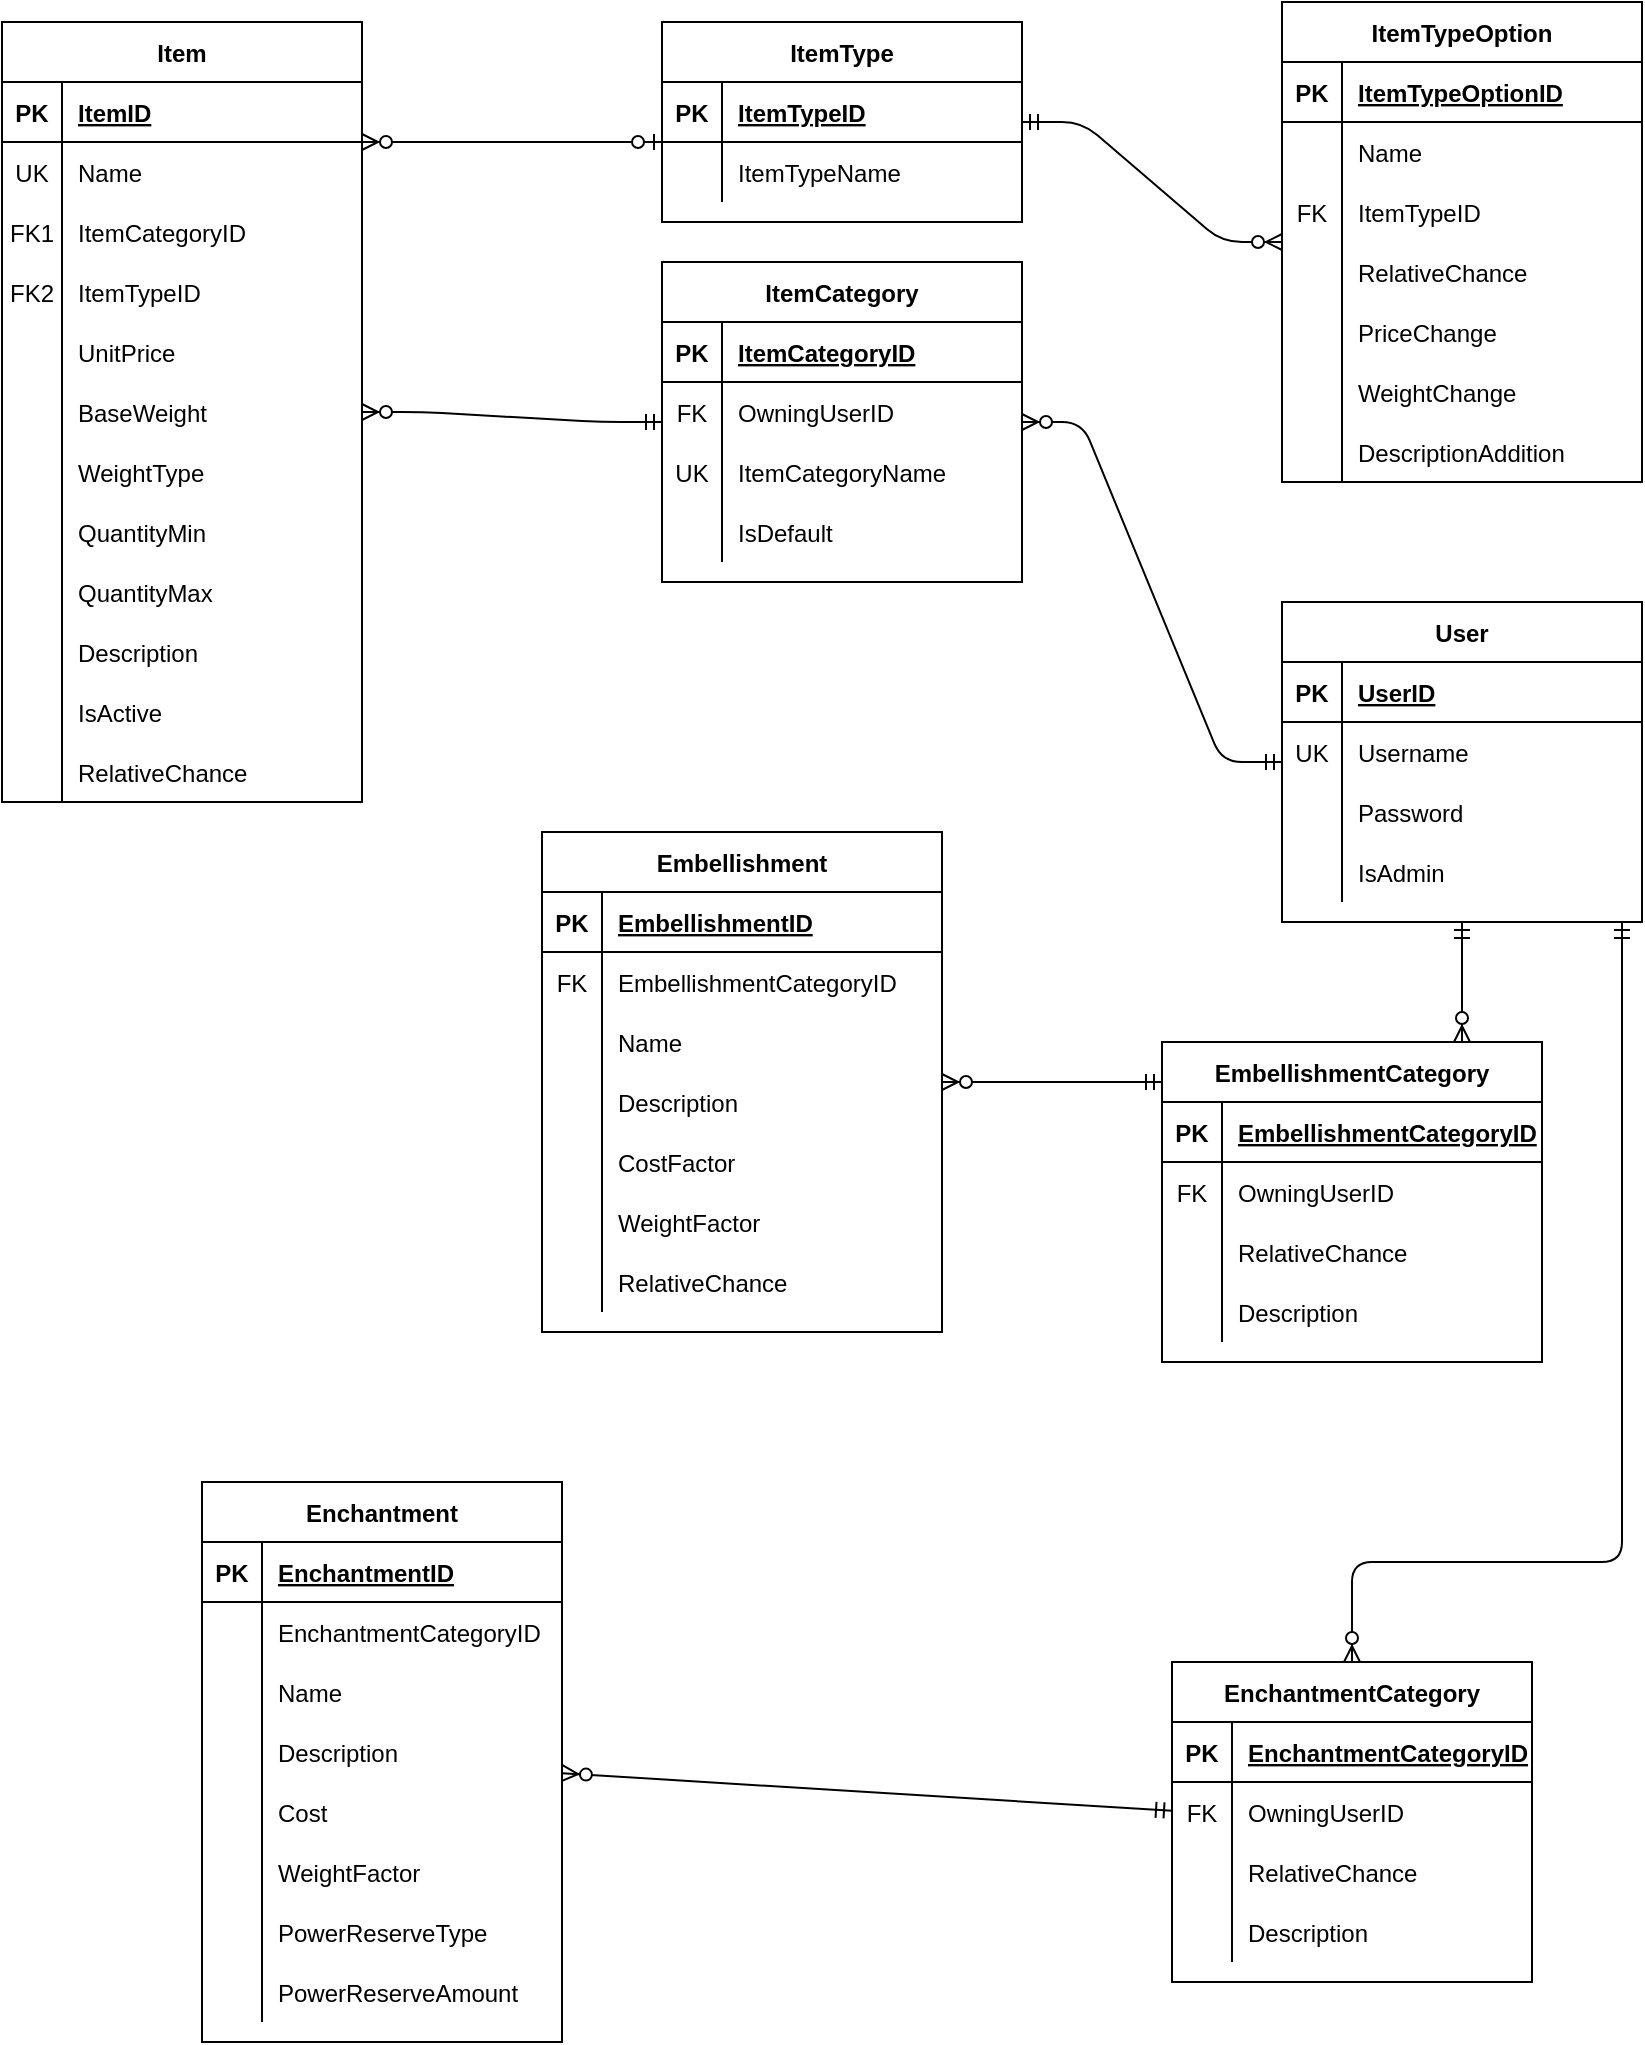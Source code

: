 <mxfile version="13.5.7" type="device"><diagram id="CEl8oS3fQZ4WOAIcvJcK" name="ProjectProposal"><mxGraphModel dx="1221" dy="714" grid="1" gridSize="10" guides="1" tooltips="1" connect="1" arrows="1" fold="1" page="1" pageScale="1" pageWidth="850" pageHeight="1100" math="0" shadow="0"><root><mxCell id="0"/><mxCell id="1" parent="0"/><mxCell id="WxNdisU18X8HoPhfjb7b-57" value="" style="edgeStyle=entityRelationEdgeStyle;fontSize=12;html=1;endArrow=ERzeroToMany;startArrow=ERmandOne;" parent="1" source="WxNdisU18X8HoPhfjb7b-37" target="WxNdisU18X8HoPhfjb7b-2" edge="1"><mxGeometry width="100" height="100" relative="1" as="geometry"><mxPoint x="280" y="540" as="sourcePoint"/><mxPoint x="380" y="440" as="targetPoint"/></mxGeometry></mxCell><mxCell id="WxNdisU18X8HoPhfjb7b-74" value="" style="edgeStyle=entityRelationEdgeStyle;fontSize=12;html=1;endArrow=ERzeroToMany;startArrow=ERmandOne;" parent="1" source="WxNdisU18X8HoPhfjb7b-61" target="WxNdisU18X8HoPhfjb7b-37" edge="1"><mxGeometry width="100" height="100" relative="1" as="geometry"><mxPoint x="510" y="560" as="sourcePoint"/><mxPoint x="610" y="460" as="targetPoint"/></mxGeometry></mxCell><mxCell id="WxNdisU18X8HoPhfjb7b-94" value="" style="fontSize=12;html=1;endArrow=ERzeroToMany;startArrow=ERzeroToOne;edgeStyle=orthogonalEdgeStyle;" parent="1" source="WxNdisU18X8HoPhfjb7b-81" target="WxNdisU18X8HoPhfjb7b-2" edge="1"><mxGeometry width="100" height="100" relative="1" as="geometry"><mxPoint x="80" y="640" as="sourcePoint"/><mxPoint x="180" y="540" as="targetPoint"/><Array as="points"><mxPoint x="270" y="80"/><mxPoint x="270" y="80"/></Array></mxGeometry></mxCell><mxCell id="WxNdisU18X8HoPhfjb7b-114" value="" style="edgeStyle=entityRelationEdgeStyle;fontSize=12;html=1;endArrow=ERzeroToMany;startArrow=ERmandOne;" parent="1" source="WxNdisU18X8HoPhfjb7b-81" target="WxNdisU18X8HoPhfjb7b-95" edge="1"><mxGeometry width="100" height="100" relative="1" as="geometry"><mxPoint x="290" y="900" as="sourcePoint"/><mxPoint x="390" y="800" as="targetPoint"/></mxGeometry></mxCell><mxCell id="WxNdisU18X8HoPhfjb7b-2" value="Item" style="shape=table;startSize=30;container=1;collapsible=1;childLayout=tableLayout;fixedRows=1;rowLines=0;fontStyle=1;align=center;resizeLast=1;" parent="1" vertex="1"><mxGeometry x="20" y="20" width="180" height="390" as="geometry"/></mxCell><mxCell id="WxNdisU18X8HoPhfjb7b-3" value="" style="shape=partialRectangle;collapsible=0;dropTarget=0;pointerEvents=0;fillColor=none;top=0;left=0;bottom=1;right=0;points=[[0,0.5],[1,0.5]];portConstraint=eastwest;" parent="WxNdisU18X8HoPhfjb7b-2" vertex="1"><mxGeometry y="30" width="180" height="30" as="geometry"/></mxCell><mxCell id="WxNdisU18X8HoPhfjb7b-4" value="PK" style="shape=partialRectangle;connectable=0;fillColor=none;top=0;left=0;bottom=0;right=0;fontStyle=1;overflow=hidden;" parent="WxNdisU18X8HoPhfjb7b-3" vertex="1"><mxGeometry width="30" height="30" as="geometry"/></mxCell><mxCell id="WxNdisU18X8HoPhfjb7b-5" value="ItemID" style="shape=partialRectangle;connectable=0;fillColor=none;top=0;left=0;bottom=0;right=0;align=left;spacingLeft=6;fontStyle=5;overflow=hidden;" parent="WxNdisU18X8HoPhfjb7b-3" vertex="1"><mxGeometry x="30" width="150" height="30" as="geometry"/></mxCell><mxCell id="WxNdisU18X8HoPhfjb7b-6" value="" style="shape=partialRectangle;collapsible=0;dropTarget=0;pointerEvents=0;fillColor=none;top=0;left=0;bottom=0;right=0;points=[[0,0.5],[1,0.5]];portConstraint=eastwest;" parent="WxNdisU18X8HoPhfjb7b-2" vertex="1"><mxGeometry y="60" width="180" height="30" as="geometry"/></mxCell><mxCell id="WxNdisU18X8HoPhfjb7b-7" value="UK" style="shape=partialRectangle;connectable=0;fillColor=none;top=0;left=0;bottom=0;right=0;editable=1;overflow=hidden;" parent="WxNdisU18X8HoPhfjb7b-6" vertex="1"><mxGeometry width="30" height="30" as="geometry"/></mxCell><mxCell id="WxNdisU18X8HoPhfjb7b-8" value="Name" style="shape=partialRectangle;connectable=0;fillColor=none;top=0;left=0;bottom=0;right=0;align=left;spacingLeft=6;overflow=hidden;" parent="WxNdisU18X8HoPhfjb7b-6" vertex="1"><mxGeometry x="30" width="150" height="30" as="geometry"/></mxCell><mxCell id="WxNdisU18X8HoPhfjb7b-54" value="" style="shape=partialRectangle;collapsible=0;dropTarget=0;pointerEvents=0;fillColor=none;top=0;left=0;bottom=0;right=0;points=[[0,0.5],[1,0.5]];portConstraint=eastwest;" parent="WxNdisU18X8HoPhfjb7b-2" vertex="1"><mxGeometry y="90" width="180" height="30" as="geometry"/></mxCell><mxCell id="WxNdisU18X8HoPhfjb7b-55" value="FK1" style="shape=partialRectangle;connectable=0;fillColor=none;top=0;left=0;bottom=0;right=0;fontStyle=0;overflow=hidden;" parent="WxNdisU18X8HoPhfjb7b-54" vertex="1"><mxGeometry width="30" height="30" as="geometry"/></mxCell><mxCell id="WxNdisU18X8HoPhfjb7b-56" value="ItemCategoryID" style="shape=partialRectangle;connectable=0;fillColor=none;top=0;left=0;bottom=0;right=0;align=left;spacingLeft=6;fontStyle=0;overflow=hidden;" parent="WxNdisU18X8HoPhfjb7b-54" vertex="1"><mxGeometry x="30" width="150" height="30" as="geometry"/></mxCell><mxCell id="WxNdisU18X8HoPhfjb7b-78" value="" style="shape=partialRectangle;collapsible=0;dropTarget=0;pointerEvents=0;fillColor=none;top=0;left=0;bottom=0;right=0;points=[[0,0.5],[1,0.5]];portConstraint=eastwest;" parent="WxNdisU18X8HoPhfjb7b-2" vertex="1"><mxGeometry y="120" width="180" height="30" as="geometry"/></mxCell><mxCell id="WxNdisU18X8HoPhfjb7b-79" value="FK2" style="shape=partialRectangle;connectable=0;fillColor=none;top=0;left=0;bottom=0;right=0;editable=1;overflow=hidden;" parent="WxNdisU18X8HoPhfjb7b-78" vertex="1"><mxGeometry width="30" height="30" as="geometry"/></mxCell><mxCell id="WxNdisU18X8HoPhfjb7b-80" value="ItemTypeID" style="shape=partialRectangle;connectable=0;fillColor=none;top=0;left=0;bottom=0;right=0;align=left;spacingLeft=6;overflow=hidden;" parent="WxNdisU18X8HoPhfjb7b-78" vertex="1"><mxGeometry x="30" width="150" height="30" as="geometry"/></mxCell><mxCell id="WxNdisU18X8HoPhfjb7b-9" value="" style="shape=partialRectangle;collapsible=0;dropTarget=0;pointerEvents=0;fillColor=none;top=0;left=0;bottom=0;right=0;points=[[0,0.5],[1,0.5]];portConstraint=eastwest;" parent="WxNdisU18X8HoPhfjb7b-2" vertex="1"><mxGeometry y="150" width="180" height="30" as="geometry"/></mxCell><mxCell id="WxNdisU18X8HoPhfjb7b-10" value="" style="shape=partialRectangle;connectable=0;fillColor=none;top=0;left=0;bottom=0;right=0;editable=1;overflow=hidden;" parent="WxNdisU18X8HoPhfjb7b-9" vertex="1"><mxGeometry width="30" height="30" as="geometry"/></mxCell><mxCell id="WxNdisU18X8HoPhfjb7b-11" value="UnitPrice" style="shape=partialRectangle;connectable=0;fillColor=none;top=0;left=0;bottom=0;right=0;align=left;spacingLeft=6;overflow=hidden;" parent="WxNdisU18X8HoPhfjb7b-9" vertex="1"><mxGeometry x="30" width="150" height="30" as="geometry"/></mxCell><mxCell id="WxNdisU18X8HoPhfjb7b-12" value="" style="shape=partialRectangle;collapsible=0;dropTarget=0;pointerEvents=0;fillColor=none;top=0;left=0;bottom=0;right=0;points=[[0,0.5],[1,0.5]];portConstraint=eastwest;" parent="WxNdisU18X8HoPhfjb7b-2" vertex="1"><mxGeometry y="180" width="180" height="30" as="geometry"/></mxCell><mxCell id="WxNdisU18X8HoPhfjb7b-13" value="" style="shape=partialRectangle;connectable=0;fillColor=none;top=0;left=0;bottom=0;right=0;editable=1;overflow=hidden;" parent="WxNdisU18X8HoPhfjb7b-12" vertex="1"><mxGeometry width="30" height="30" as="geometry"/></mxCell><mxCell id="WxNdisU18X8HoPhfjb7b-14" value="BaseWeight" style="shape=partialRectangle;connectable=0;fillColor=none;top=0;left=0;bottom=0;right=0;align=left;spacingLeft=6;overflow=hidden;" parent="WxNdisU18X8HoPhfjb7b-12" vertex="1"><mxGeometry x="30" width="150" height="30" as="geometry"/></mxCell><mxCell id="WxNdisU18X8HoPhfjb7b-75" value="" style="shape=partialRectangle;collapsible=0;dropTarget=0;pointerEvents=0;fillColor=none;top=0;left=0;bottom=0;right=0;points=[[0,0.5],[1,0.5]];portConstraint=eastwest;" parent="WxNdisU18X8HoPhfjb7b-2" vertex="1"><mxGeometry y="210" width="180" height="30" as="geometry"/></mxCell><mxCell id="WxNdisU18X8HoPhfjb7b-76" value="" style="shape=partialRectangle;connectable=0;fillColor=none;top=0;left=0;bottom=0;right=0;editable=1;overflow=hidden;" parent="WxNdisU18X8HoPhfjb7b-75" vertex="1"><mxGeometry width="30" height="30" as="geometry"/></mxCell><mxCell id="WxNdisU18X8HoPhfjb7b-77" value="WeightType" style="shape=partialRectangle;connectable=0;fillColor=none;top=0;left=0;bottom=0;right=0;align=left;spacingLeft=6;overflow=hidden;" parent="WxNdisU18X8HoPhfjb7b-75" vertex="1"><mxGeometry x="30" width="150" height="30" as="geometry"/></mxCell><mxCell id="WxNdisU18X8HoPhfjb7b-28" value="" style="shape=partialRectangle;collapsible=0;dropTarget=0;pointerEvents=0;fillColor=none;top=0;left=0;bottom=0;right=0;points=[[0,0.5],[1,0.5]];portConstraint=eastwest;" parent="WxNdisU18X8HoPhfjb7b-2" vertex="1"><mxGeometry y="240" width="180" height="30" as="geometry"/></mxCell><mxCell id="WxNdisU18X8HoPhfjb7b-29" value="" style="shape=partialRectangle;connectable=0;fillColor=none;top=0;left=0;bottom=0;right=0;editable=1;overflow=hidden;" parent="WxNdisU18X8HoPhfjb7b-28" vertex="1"><mxGeometry width="30" height="30" as="geometry"/></mxCell><mxCell id="WxNdisU18X8HoPhfjb7b-30" value="QuantityMin" style="shape=partialRectangle;connectable=0;fillColor=none;top=0;left=0;bottom=0;right=0;align=left;spacingLeft=6;overflow=hidden;" parent="WxNdisU18X8HoPhfjb7b-28" vertex="1"><mxGeometry x="30" width="150" height="30" as="geometry"/></mxCell><mxCell id="WxNdisU18X8HoPhfjb7b-34" value="" style="shape=partialRectangle;collapsible=0;dropTarget=0;pointerEvents=0;fillColor=none;top=0;left=0;bottom=0;right=0;points=[[0,0.5],[1,0.5]];portConstraint=eastwest;" parent="WxNdisU18X8HoPhfjb7b-2" vertex="1"><mxGeometry y="270" width="180" height="30" as="geometry"/></mxCell><mxCell id="WxNdisU18X8HoPhfjb7b-35" value="" style="shape=partialRectangle;connectable=0;fillColor=none;top=0;left=0;bottom=0;right=0;editable=1;overflow=hidden;" parent="WxNdisU18X8HoPhfjb7b-34" vertex="1"><mxGeometry width="30" height="30" as="geometry"/></mxCell><mxCell id="WxNdisU18X8HoPhfjb7b-36" value="QuantityMax" style="shape=partialRectangle;connectable=0;fillColor=none;top=0;left=0;bottom=0;right=0;align=left;spacingLeft=6;overflow=hidden;" parent="WxNdisU18X8HoPhfjb7b-34" vertex="1"><mxGeometry x="30" width="150" height="30" as="geometry"/></mxCell><mxCell id="WxNdisU18X8HoPhfjb7b-31" value="" style="shape=partialRectangle;collapsible=0;dropTarget=0;pointerEvents=0;fillColor=none;top=0;left=0;bottom=0;right=0;points=[[0,0.5],[1,0.5]];portConstraint=eastwest;" parent="WxNdisU18X8HoPhfjb7b-2" vertex="1"><mxGeometry y="300" width="180" height="30" as="geometry"/></mxCell><mxCell id="WxNdisU18X8HoPhfjb7b-32" value="" style="shape=partialRectangle;connectable=0;fillColor=none;top=0;left=0;bottom=0;right=0;editable=1;overflow=hidden;" parent="WxNdisU18X8HoPhfjb7b-31" vertex="1"><mxGeometry width="30" height="30" as="geometry"/></mxCell><mxCell id="WxNdisU18X8HoPhfjb7b-33" value="Description" style="shape=partialRectangle;connectable=0;fillColor=none;top=0;left=0;bottom=0;right=0;align=left;spacingLeft=6;overflow=hidden;" parent="WxNdisU18X8HoPhfjb7b-31" vertex="1"><mxGeometry x="30" width="150" height="30" as="geometry"/></mxCell><mxCell id="WxNdisU18X8HoPhfjb7b-58" value="" style="shape=partialRectangle;collapsible=0;dropTarget=0;pointerEvents=0;fillColor=none;top=0;left=0;bottom=0;right=0;points=[[0,0.5],[1,0.5]];portConstraint=eastwest;" parent="WxNdisU18X8HoPhfjb7b-2" vertex="1"><mxGeometry y="330" width="180" height="30" as="geometry"/></mxCell><mxCell id="WxNdisU18X8HoPhfjb7b-59" value="" style="shape=partialRectangle;connectable=0;fillColor=none;top=0;left=0;bottom=0;right=0;editable=1;overflow=hidden;" parent="WxNdisU18X8HoPhfjb7b-58" vertex="1"><mxGeometry width="30" height="30" as="geometry"/></mxCell><mxCell id="WxNdisU18X8HoPhfjb7b-60" value="IsActive" style="shape=partialRectangle;connectable=0;fillColor=none;top=0;left=0;bottom=0;right=0;align=left;spacingLeft=6;overflow=hidden;" parent="WxNdisU18X8HoPhfjb7b-58" vertex="1"><mxGeometry x="30" width="150" height="30" as="geometry"/></mxCell><mxCell id="xq82cnmwYWXFMimQeE7J-266" value="" style="shape=partialRectangle;collapsible=0;dropTarget=0;pointerEvents=0;fillColor=none;top=0;left=0;bottom=0;right=0;points=[[0,0.5],[1,0.5]];portConstraint=eastwest;" vertex="1" parent="WxNdisU18X8HoPhfjb7b-2"><mxGeometry y="360" width="180" height="30" as="geometry"/></mxCell><mxCell id="xq82cnmwYWXFMimQeE7J-267" value="" style="shape=partialRectangle;connectable=0;fillColor=none;top=0;left=0;bottom=0;right=0;editable=1;overflow=hidden;" vertex="1" parent="xq82cnmwYWXFMimQeE7J-266"><mxGeometry width="30" height="30" as="geometry"/></mxCell><mxCell id="xq82cnmwYWXFMimQeE7J-268" value="RelativeChance" style="shape=partialRectangle;connectable=0;fillColor=none;top=0;left=0;bottom=0;right=0;align=left;spacingLeft=6;overflow=hidden;" vertex="1" parent="xq82cnmwYWXFMimQeE7J-266"><mxGeometry x="30" width="150" height="30" as="geometry"/></mxCell><mxCell id="WxNdisU18X8HoPhfjb7b-81" value="ItemType" style="shape=table;startSize=30;container=1;collapsible=1;childLayout=tableLayout;fixedRows=1;rowLines=0;fontStyle=1;align=center;resizeLast=1;" parent="1" vertex="1"><mxGeometry x="350" y="20" width="180" height="100" as="geometry"/></mxCell><mxCell id="WxNdisU18X8HoPhfjb7b-82" value="" style="shape=partialRectangle;collapsible=0;dropTarget=0;pointerEvents=0;fillColor=none;top=0;left=0;bottom=1;right=0;points=[[0,0.5],[1,0.5]];portConstraint=eastwest;" parent="WxNdisU18X8HoPhfjb7b-81" vertex="1"><mxGeometry y="30" width="180" height="30" as="geometry"/></mxCell><mxCell id="WxNdisU18X8HoPhfjb7b-83" value="PK" style="shape=partialRectangle;connectable=0;fillColor=none;top=0;left=0;bottom=0;right=0;fontStyle=1;overflow=hidden;" parent="WxNdisU18X8HoPhfjb7b-82" vertex="1"><mxGeometry width="30" height="30" as="geometry"/></mxCell><mxCell id="WxNdisU18X8HoPhfjb7b-84" value="ItemTypeID" style="shape=partialRectangle;connectable=0;fillColor=none;top=0;left=0;bottom=0;right=0;align=left;spacingLeft=6;fontStyle=5;overflow=hidden;" parent="WxNdisU18X8HoPhfjb7b-82" vertex="1"><mxGeometry x="30" width="150" height="30" as="geometry"/></mxCell><mxCell id="WxNdisU18X8HoPhfjb7b-85" value="" style="shape=partialRectangle;collapsible=0;dropTarget=0;pointerEvents=0;fillColor=none;top=0;left=0;bottom=0;right=0;points=[[0,0.5],[1,0.5]];portConstraint=eastwest;" parent="WxNdisU18X8HoPhfjb7b-81" vertex="1"><mxGeometry y="60" width="180" height="30" as="geometry"/></mxCell><mxCell id="WxNdisU18X8HoPhfjb7b-86" value="" style="shape=partialRectangle;connectable=0;fillColor=none;top=0;left=0;bottom=0;right=0;editable=1;overflow=hidden;" parent="WxNdisU18X8HoPhfjb7b-85" vertex="1"><mxGeometry width="30" height="30" as="geometry"/></mxCell><mxCell id="WxNdisU18X8HoPhfjb7b-87" value="ItemTypeName" style="shape=partialRectangle;connectable=0;fillColor=none;top=0;left=0;bottom=0;right=0;align=left;spacingLeft=6;overflow=hidden;" parent="WxNdisU18X8HoPhfjb7b-85" vertex="1"><mxGeometry x="30" width="150" height="30" as="geometry"/></mxCell><mxCell id="WxNdisU18X8HoPhfjb7b-95" value="ItemTypeOption" style="shape=table;startSize=30;container=1;collapsible=1;childLayout=tableLayout;fixedRows=1;rowLines=0;fontStyle=1;align=center;resizeLast=1;" parent="1" vertex="1"><mxGeometry x="660" y="10" width="180" height="240" as="geometry"/></mxCell><mxCell id="WxNdisU18X8HoPhfjb7b-96" value="" style="shape=partialRectangle;collapsible=0;dropTarget=0;pointerEvents=0;fillColor=none;top=0;left=0;bottom=1;right=0;points=[[0,0.5],[1,0.5]];portConstraint=eastwest;" parent="WxNdisU18X8HoPhfjb7b-95" vertex="1"><mxGeometry y="30" width="180" height="30" as="geometry"/></mxCell><mxCell id="WxNdisU18X8HoPhfjb7b-97" value="PK" style="shape=partialRectangle;connectable=0;fillColor=none;top=0;left=0;bottom=0;right=0;fontStyle=1;overflow=hidden;" parent="WxNdisU18X8HoPhfjb7b-96" vertex="1"><mxGeometry width="30" height="30" as="geometry"/></mxCell><mxCell id="WxNdisU18X8HoPhfjb7b-98" value="ItemTypeOptionID" style="shape=partialRectangle;connectable=0;fillColor=none;top=0;left=0;bottom=0;right=0;align=left;spacingLeft=6;fontStyle=5;overflow=hidden;" parent="WxNdisU18X8HoPhfjb7b-96" vertex="1"><mxGeometry x="30" width="150" height="30" as="geometry"/></mxCell><mxCell id="WxNdisU18X8HoPhfjb7b-99" value="" style="shape=partialRectangle;collapsible=0;dropTarget=0;pointerEvents=0;fillColor=none;top=0;left=0;bottom=0;right=0;points=[[0,0.5],[1,0.5]];portConstraint=eastwest;" parent="WxNdisU18X8HoPhfjb7b-95" vertex="1"><mxGeometry y="60" width="180" height="30" as="geometry"/></mxCell><mxCell id="WxNdisU18X8HoPhfjb7b-100" value="" style="shape=partialRectangle;connectable=0;fillColor=none;top=0;left=0;bottom=0;right=0;editable=1;overflow=hidden;" parent="WxNdisU18X8HoPhfjb7b-99" vertex="1"><mxGeometry width="30" height="30" as="geometry"/></mxCell><mxCell id="WxNdisU18X8HoPhfjb7b-101" value="Name" style="shape=partialRectangle;connectable=0;fillColor=none;top=0;left=0;bottom=0;right=0;align=left;spacingLeft=6;overflow=hidden;" parent="WxNdisU18X8HoPhfjb7b-99" vertex="1"><mxGeometry x="30" width="150" height="30" as="geometry"/></mxCell><mxCell id="WxNdisU18X8HoPhfjb7b-111" value="" style="shape=partialRectangle;collapsible=0;dropTarget=0;pointerEvents=0;fillColor=none;top=0;left=0;bottom=0;right=0;points=[[0,0.5],[1,0.5]];portConstraint=eastwest;" parent="WxNdisU18X8HoPhfjb7b-95" vertex="1"><mxGeometry y="90" width="180" height="30" as="geometry"/></mxCell><mxCell id="WxNdisU18X8HoPhfjb7b-112" value="FK" style="shape=partialRectangle;connectable=0;fillColor=none;top=0;left=0;bottom=0;right=0;fontStyle=0;overflow=hidden;" parent="WxNdisU18X8HoPhfjb7b-111" vertex="1"><mxGeometry width="30" height="30" as="geometry"/></mxCell><mxCell id="WxNdisU18X8HoPhfjb7b-113" value="ItemTypeID" style="shape=partialRectangle;connectable=0;fillColor=none;top=0;left=0;bottom=0;right=0;align=left;spacingLeft=6;fontStyle=0;overflow=hidden;" parent="WxNdisU18X8HoPhfjb7b-111" vertex="1"><mxGeometry x="30" width="150" height="30" as="geometry"/></mxCell><mxCell id="WxNdisU18X8HoPhfjb7b-102" value="" style="shape=partialRectangle;collapsible=0;dropTarget=0;pointerEvents=0;fillColor=none;top=0;left=0;bottom=0;right=0;points=[[0,0.5],[1,0.5]];portConstraint=eastwest;" parent="WxNdisU18X8HoPhfjb7b-95" vertex="1"><mxGeometry y="120" width="180" height="30" as="geometry"/></mxCell><mxCell id="WxNdisU18X8HoPhfjb7b-103" value="" style="shape=partialRectangle;connectable=0;fillColor=none;top=0;left=0;bottom=0;right=0;editable=1;overflow=hidden;" parent="WxNdisU18X8HoPhfjb7b-102" vertex="1"><mxGeometry width="30" height="30" as="geometry"/></mxCell><mxCell id="WxNdisU18X8HoPhfjb7b-104" value="RelativeChance" style="shape=partialRectangle;connectable=0;fillColor=none;top=0;left=0;bottom=0;right=0;align=left;spacingLeft=6;overflow=hidden;" parent="WxNdisU18X8HoPhfjb7b-102" vertex="1"><mxGeometry x="30" width="150" height="30" as="geometry"/></mxCell><mxCell id="WxNdisU18X8HoPhfjb7b-105" value="" style="shape=partialRectangle;collapsible=0;dropTarget=0;pointerEvents=0;fillColor=none;top=0;left=0;bottom=0;right=0;points=[[0,0.5],[1,0.5]];portConstraint=eastwest;" parent="WxNdisU18X8HoPhfjb7b-95" vertex="1"><mxGeometry y="150" width="180" height="30" as="geometry"/></mxCell><mxCell id="WxNdisU18X8HoPhfjb7b-106" value="" style="shape=partialRectangle;connectable=0;fillColor=none;top=0;left=0;bottom=0;right=0;editable=1;overflow=hidden;" parent="WxNdisU18X8HoPhfjb7b-105" vertex="1"><mxGeometry width="30" height="30" as="geometry"/></mxCell><mxCell id="WxNdisU18X8HoPhfjb7b-107" value="PriceChange" style="shape=partialRectangle;connectable=0;fillColor=none;top=0;left=0;bottom=0;right=0;align=left;spacingLeft=6;overflow=hidden;" parent="WxNdisU18X8HoPhfjb7b-105" vertex="1"><mxGeometry x="30" width="150" height="30" as="geometry"/></mxCell><mxCell id="WxNdisU18X8HoPhfjb7b-108" value="" style="shape=partialRectangle;collapsible=0;dropTarget=0;pointerEvents=0;fillColor=none;top=0;left=0;bottom=0;right=0;points=[[0,0.5],[1,0.5]];portConstraint=eastwest;" parent="WxNdisU18X8HoPhfjb7b-95" vertex="1"><mxGeometry y="180" width="180" height="30" as="geometry"/></mxCell><mxCell id="WxNdisU18X8HoPhfjb7b-109" value="" style="shape=partialRectangle;connectable=0;fillColor=none;top=0;left=0;bottom=0;right=0;editable=1;overflow=hidden;" parent="WxNdisU18X8HoPhfjb7b-108" vertex="1"><mxGeometry width="30" height="30" as="geometry"/></mxCell><mxCell id="WxNdisU18X8HoPhfjb7b-110" value="WeightChange" style="shape=partialRectangle;connectable=0;fillColor=none;top=0;left=0;bottom=0;right=0;align=left;spacingLeft=6;overflow=hidden;" parent="WxNdisU18X8HoPhfjb7b-108" vertex="1"><mxGeometry x="30" width="150" height="30" as="geometry"/></mxCell><mxCell id="WxNdisU18X8HoPhfjb7b-115" value="" style="shape=partialRectangle;collapsible=0;dropTarget=0;pointerEvents=0;fillColor=none;top=0;left=0;bottom=0;right=0;points=[[0,0.5],[1,0.5]];portConstraint=eastwest;" parent="WxNdisU18X8HoPhfjb7b-95" vertex="1"><mxGeometry y="210" width="180" height="30" as="geometry"/></mxCell><mxCell id="WxNdisU18X8HoPhfjb7b-116" value="" style="shape=partialRectangle;connectable=0;fillColor=none;top=0;left=0;bottom=0;right=0;editable=1;overflow=hidden;" parent="WxNdisU18X8HoPhfjb7b-115" vertex="1"><mxGeometry width="30" height="30" as="geometry"/></mxCell><mxCell id="WxNdisU18X8HoPhfjb7b-117" value="DescriptionAddition" style="shape=partialRectangle;connectable=0;fillColor=none;top=0;left=0;bottom=0;right=0;align=left;spacingLeft=6;overflow=hidden;" parent="WxNdisU18X8HoPhfjb7b-115" vertex="1"><mxGeometry x="30" width="150" height="30" as="geometry"/></mxCell><mxCell id="WxNdisU18X8HoPhfjb7b-61" value="User" style="shape=table;startSize=30;container=1;collapsible=1;childLayout=tableLayout;fixedRows=1;rowLines=0;fontStyle=1;align=center;resizeLast=1;" parent="1" vertex="1"><mxGeometry x="660" y="310" width="180" height="160" as="geometry"/></mxCell><mxCell id="WxNdisU18X8HoPhfjb7b-62" value="" style="shape=partialRectangle;collapsible=0;dropTarget=0;pointerEvents=0;fillColor=none;top=0;left=0;bottom=1;right=0;points=[[0,0.5],[1,0.5]];portConstraint=eastwest;" parent="WxNdisU18X8HoPhfjb7b-61" vertex="1"><mxGeometry y="30" width="180" height="30" as="geometry"/></mxCell><mxCell id="WxNdisU18X8HoPhfjb7b-63" value="PK" style="shape=partialRectangle;connectable=0;fillColor=none;top=0;left=0;bottom=0;right=0;fontStyle=1;overflow=hidden;" parent="WxNdisU18X8HoPhfjb7b-62" vertex="1"><mxGeometry width="30" height="30" as="geometry"/></mxCell><mxCell id="WxNdisU18X8HoPhfjb7b-64" value="UserID" style="shape=partialRectangle;connectable=0;fillColor=none;top=0;left=0;bottom=0;right=0;align=left;spacingLeft=6;fontStyle=5;overflow=hidden;" parent="WxNdisU18X8HoPhfjb7b-62" vertex="1"><mxGeometry x="30" width="150" height="30" as="geometry"/></mxCell><mxCell id="WxNdisU18X8HoPhfjb7b-65" value="" style="shape=partialRectangle;collapsible=0;dropTarget=0;pointerEvents=0;fillColor=none;top=0;left=0;bottom=0;right=0;points=[[0,0.5],[1,0.5]];portConstraint=eastwest;" parent="WxNdisU18X8HoPhfjb7b-61" vertex="1"><mxGeometry y="60" width="180" height="30" as="geometry"/></mxCell><mxCell id="WxNdisU18X8HoPhfjb7b-66" value="UK" style="shape=partialRectangle;connectable=0;fillColor=none;top=0;left=0;bottom=0;right=0;editable=1;overflow=hidden;" parent="WxNdisU18X8HoPhfjb7b-65" vertex="1"><mxGeometry width="30" height="30" as="geometry"/></mxCell><mxCell id="WxNdisU18X8HoPhfjb7b-67" value="Username" style="shape=partialRectangle;connectable=0;fillColor=none;top=0;left=0;bottom=0;right=0;align=left;spacingLeft=6;overflow=hidden;" parent="WxNdisU18X8HoPhfjb7b-65" vertex="1"><mxGeometry x="30" width="150" height="30" as="geometry"/></mxCell><mxCell id="WxNdisU18X8HoPhfjb7b-68" value="" style="shape=partialRectangle;collapsible=0;dropTarget=0;pointerEvents=0;fillColor=none;top=0;left=0;bottom=0;right=0;points=[[0,0.5],[1,0.5]];portConstraint=eastwest;" parent="WxNdisU18X8HoPhfjb7b-61" vertex="1"><mxGeometry y="90" width="180" height="30" as="geometry"/></mxCell><mxCell id="WxNdisU18X8HoPhfjb7b-69" value="" style="shape=partialRectangle;connectable=0;fillColor=none;top=0;left=0;bottom=0;right=0;editable=1;overflow=hidden;" parent="WxNdisU18X8HoPhfjb7b-68" vertex="1"><mxGeometry width="30" height="30" as="geometry"/></mxCell><mxCell id="WxNdisU18X8HoPhfjb7b-70" value="Password" style="shape=partialRectangle;connectable=0;fillColor=none;top=0;left=0;bottom=0;right=0;align=left;spacingLeft=6;overflow=hidden;" parent="WxNdisU18X8HoPhfjb7b-68" vertex="1"><mxGeometry x="30" width="150" height="30" as="geometry"/></mxCell><mxCell id="WxNdisU18X8HoPhfjb7b-71" value="" style="shape=partialRectangle;collapsible=0;dropTarget=0;pointerEvents=0;fillColor=none;top=0;left=0;bottom=0;right=0;points=[[0,0.5],[1,0.5]];portConstraint=eastwest;" parent="WxNdisU18X8HoPhfjb7b-61" vertex="1"><mxGeometry y="120" width="180" height="30" as="geometry"/></mxCell><mxCell id="WxNdisU18X8HoPhfjb7b-72" value="" style="shape=partialRectangle;connectable=0;fillColor=none;top=0;left=0;bottom=0;right=0;editable=1;overflow=hidden;" parent="WxNdisU18X8HoPhfjb7b-71" vertex="1"><mxGeometry width="30" height="30" as="geometry"/></mxCell><mxCell id="WxNdisU18X8HoPhfjb7b-73" value="IsAdmin" style="shape=partialRectangle;connectable=0;fillColor=none;top=0;left=0;bottom=0;right=0;align=left;spacingLeft=6;overflow=hidden;" parent="WxNdisU18X8HoPhfjb7b-71" vertex="1"><mxGeometry x="30" width="150" height="30" as="geometry"/></mxCell><mxCell id="xq82cnmwYWXFMimQeE7J-68" value="" style="fontSize=12;html=1;endArrow=ERzeroToMany;startArrow=ERmandOne;" edge="1" parent="1" source="xq82cnmwYWXFMimQeE7J-27" target="xq82cnmwYWXFMimQeE7J-53"><mxGeometry width="100" height="100" relative="1" as="geometry"><mxPoint x="530" y="500" as="sourcePoint"/><mxPoint x="370" y="450" as="targetPoint"/></mxGeometry></mxCell><mxCell id="xq82cnmwYWXFMimQeE7J-69" value="" style="fontSize=12;html=1;endArrow=ERzeroToMany;startArrow=ERmandOne;edgeStyle=orthogonalEdgeStyle;" edge="1" parent="1" source="WxNdisU18X8HoPhfjb7b-61" target="xq82cnmwYWXFMimQeE7J-27"><mxGeometry width="100" height="100" relative="1" as="geometry"><mxPoint x="670" y="400" as="sourcePoint"/><mxPoint x="550" y="260" as="targetPoint"/><Array as="points"><mxPoint x="830" y="790"/><mxPoint x="695" y="790"/></Array></mxGeometry></mxCell><mxCell id="WxNdisU18X8HoPhfjb7b-37" value="ItemCategory" style="shape=table;startSize=30;container=1;collapsible=1;childLayout=tableLayout;fixedRows=1;rowLines=0;fontStyle=1;align=center;resizeLast=1;" parent="1" vertex="1"><mxGeometry x="350" y="140" width="180" height="160" as="geometry"/></mxCell><mxCell id="WxNdisU18X8HoPhfjb7b-38" value="" style="shape=partialRectangle;collapsible=0;dropTarget=0;pointerEvents=0;fillColor=none;top=0;left=0;bottom=1;right=0;points=[[0,0.5],[1,0.5]];portConstraint=eastwest;" parent="WxNdisU18X8HoPhfjb7b-37" vertex="1"><mxGeometry y="30" width="180" height="30" as="geometry"/></mxCell><mxCell id="WxNdisU18X8HoPhfjb7b-39" value="PK" style="shape=partialRectangle;connectable=0;fillColor=none;top=0;left=0;bottom=0;right=0;fontStyle=1;overflow=hidden;" parent="WxNdisU18X8HoPhfjb7b-38" vertex="1"><mxGeometry width="30" height="30" as="geometry"/></mxCell><mxCell id="WxNdisU18X8HoPhfjb7b-40" value="ItemCategoryID" style="shape=partialRectangle;connectable=0;fillColor=none;top=0;left=0;bottom=0;right=0;align=left;spacingLeft=6;fontStyle=5;overflow=hidden;" parent="WxNdisU18X8HoPhfjb7b-38" vertex="1"><mxGeometry x="30" width="150" height="30" as="geometry"/></mxCell><mxCell id="WxNdisU18X8HoPhfjb7b-47" value="" style="shape=partialRectangle;collapsible=0;dropTarget=0;pointerEvents=0;fillColor=none;top=0;left=0;bottom=0;right=0;points=[[0,0.5],[1,0.5]];portConstraint=eastwest;" parent="WxNdisU18X8HoPhfjb7b-37" vertex="1"><mxGeometry y="60" width="180" height="30" as="geometry"/></mxCell><mxCell id="WxNdisU18X8HoPhfjb7b-48" value="FK" style="shape=partialRectangle;connectable=0;fillColor=none;top=0;left=0;bottom=0;right=0;editable=1;overflow=hidden;" parent="WxNdisU18X8HoPhfjb7b-47" vertex="1"><mxGeometry width="30" height="30" as="geometry"/></mxCell><mxCell id="WxNdisU18X8HoPhfjb7b-49" value="OwningUserID" style="shape=partialRectangle;connectable=0;fillColor=none;top=0;left=0;bottom=0;right=0;align=left;spacingLeft=6;overflow=hidden;" parent="WxNdisU18X8HoPhfjb7b-47" vertex="1"><mxGeometry x="30" width="150" height="30" as="geometry"/></mxCell><mxCell id="WxNdisU18X8HoPhfjb7b-41" value="" style="shape=partialRectangle;collapsible=0;dropTarget=0;pointerEvents=0;fillColor=none;top=0;left=0;bottom=0;right=0;points=[[0,0.5],[1,0.5]];portConstraint=eastwest;" parent="WxNdisU18X8HoPhfjb7b-37" vertex="1"><mxGeometry y="90" width="180" height="30" as="geometry"/></mxCell><mxCell id="WxNdisU18X8HoPhfjb7b-42" value="UK" style="shape=partialRectangle;connectable=0;fillColor=none;top=0;left=0;bottom=0;right=0;editable=1;overflow=hidden;" parent="WxNdisU18X8HoPhfjb7b-41" vertex="1"><mxGeometry width="30" height="30" as="geometry"/></mxCell><mxCell id="WxNdisU18X8HoPhfjb7b-43" value="ItemCategoryName" style="shape=partialRectangle;connectable=0;fillColor=none;top=0;left=0;bottom=0;right=0;align=left;spacingLeft=6;overflow=hidden;" parent="WxNdisU18X8HoPhfjb7b-41" vertex="1"><mxGeometry x="30" width="150" height="30" as="geometry"/></mxCell><mxCell id="WxNdisU18X8HoPhfjb7b-44" value="" style="shape=partialRectangle;collapsible=0;dropTarget=0;pointerEvents=0;fillColor=none;top=0;left=0;bottom=0;right=0;points=[[0,0.5],[1,0.5]];portConstraint=eastwest;" parent="WxNdisU18X8HoPhfjb7b-37" vertex="1"><mxGeometry y="120" width="180" height="30" as="geometry"/></mxCell><mxCell id="WxNdisU18X8HoPhfjb7b-45" value="" style="shape=partialRectangle;connectable=0;fillColor=none;top=0;left=0;bottom=0;right=0;editable=1;overflow=hidden;" parent="WxNdisU18X8HoPhfjb7b-44" vertex="1"><mxGeometry width="30" height="30" as="geometry"/></mxCell><mxCell id="WxNdisU18X8HoPhfjb7b-46" value="IsDefault" style="shape=partialRectangle;connectable=0;fillColor=none;top=0;left=0;bottom=0;right=0;align=left;spacingLeft=6;overflow=hidden;" parent="WxNdisU18X8HoPhfjb7b-44" vertex="1"><mxGeometry x="30" width="150" height="30" as="geometry"/></mxCell><mxCell id="xq82cnmwYWXFMimQeE7J-253" value="" style="fontSize=12;html=1;endArrow=ERzeroToMany;startArrow=ERmandOne;edgeStyle=orthogonalEdgeStyle;" edge="1" parent="1" source="WxNdisU18X8HoPhfjb7b-61" target="xq82cnmwYWXFMimQeE7J-227"><mxGeometry width="100" height="100" relative="1" as="geometry"><mxPoint x="670" y="430" as="sourcePoint"/><mxPoint x="550" y="660.0" as="targetPoint"/><Array as="points"><mxPoint x="710" y="570"/><mxPoint x="710" y="570"/></Array></mxGeometry></mxCell><mxCell id="xq82cnmwYWXFMimQeE7J-255" value="" style="fontSize=12;html=1;endArrow=ERzeroToMany;startArrow=ERmandOne;edgeStyle=orthogonalEdgeStyle;" edge="1" parent="1" source="xq82cnmwYWXFMimQeE7J-227" target="xq82cnmwYWXFMimQeE7J-199"><mxGeometry width="100" height="100" relative="1" as="geometry"><mxPoint x="456" y="580" as="sourcePoint"/><mxPoint x="454" y="540" as="targetPoint"/><Array as="points"><mxPoint x="560" y="550"/><mxPoint x="560" y="550"/></Array></mxGeometry></mxCell><mxCell id="xq82cnmwYWXFMimQeE7J-227" value="EmbellishmentCategory" style="shape=table;startSize=30;container=1;collapsible=1;childLayout=tableLayout;fixedRows=1;rowLines=0;fontStyle=1;align=center;resizeLast=1;" vertex="1" parent="1"><mxGeometry x="600" y="530" width="190" height="160" as="geometry"/></mxCell><mxCell id="xq82cnmwYWXFMimQeE7J-228" value="" style="shape=partialRectangle;collapsible=0;dropTarget=0;pointerEvents=0;fillColor=none;top=0;left=0;bottom=1;right=0;points=[[0,0.5],[1,0.5]];portConstraint=eastwest;" vertex="1" parent="xq82cnmwYWXFMimQeE7J-227"><mxGeometry y="30" width="190" height="30" as="geometry"/></mxCell><mxCell id="xq82cnmwYWXFMimQeE7J-229" value="PK" style="shape=partialRectangle;connectable=0;fillColor=none;top=0;left=0;bottom=0;right=0;fontStyle=1;overflow=hidden;" vertex="1" parent="xq82cnmwYWXFMimQeE7J-228"><mxGeometry width="30" height="30" as="geometry"/></mxCell><mxCell id="xq82cnmwYWXFMimQeE7J-230" value="EmbellishmentCategoryID" style="shape=partialRectangle;connectable=0;fillColor=none;top=0;left=0;bottom=0;right=0;align=left;spacingLeft=6;fontStyle=5;overflow=hidden;" vertex="1" parent="xq82cnmwYWXFMimQeE7J-228"><mxGeometry x="30" width="160" height="30" as="geometry"/></mxCell><mxCell id="xq82cnmwYWXFMimQeE7J-231" value="" style="shape=partialRectangle;collapsible=0;dropTarget=0;pointerEvents=0;fillColor=none;top=0;left=0;bottom=0;right=0;points=[[0,0.5],[1,0.5]];portConstraint=eastwest;" vertex="1" parent="xq82cnmwYWXFMimQeE7J-227"><mxGeometry y="60" width="190" height="30" as="geometry"/></mxCell><mxCell id="xq82cnmwYWXFMimQeE7J-232" value="FK" style="shape=partialRectangle;connectable=0;fillColor=none;top=0;left=0;bottom=0;right=0;editable=1;overflow=hidden;" vertex="1" parent="xq82cnmwYWXFMimQeE7J-231"><mxGeometry width="30" height="30" as="geometry"/></mxCell><mxCell id="xq82cnmwYWXFMimQeE7J-233" value="OwningUserID" style="shape=partialRectangle;connectable=0;fillColor=none;top=0;left=0;bottom=0;right=0;align=left;spacingLeft=6;overflow=hidden;" vertex="1" parent="xq82cnmwYWXFMimQeE7J-231"><mxGeometry x="30" width="160" height="30" as="geometry"/></mxCell><mxCell id="xq82cnmwYWXFMimQeE7J-234" value="" style="shape=partialRectangle;collapsible=0;dropTarget=0;pointerEvents=0;fillColor=none;top=0;left=0;bottom=0;right=0;points=[[0,0.5],[1,0.5]];portConstraint=eastwest;" vertex="1" parent="xq82cnmwYWXFMimQeE7J-227"><mxGeometry y="90" width="190" height="30" as="geometry"/></mxCell><mxCell id="xq82cnmwYWXFMimQeE7J-235" value="" style="shape=partialRectangle;connectable=0;fillColor=none;top=0;left=0;bottom=0;right=0;editable=1;overflow=hidden;" vertex="1" parent="xq82cnmwYWXFMimQeE7J-234"><mxGeometry width="30" height="30" as="geometry"/></mxCell><mxCell id="xq82cnmwYWXFMimQeE7J-236" value="RelativeChance" style="shape=partialRectangle;connectable=0;fillColor=none;top=0;left=0;bottom=0;right=0;align=left;spacingLeft=6;overflow=hidden;" vertex="1" parent="xq82cnmwYWXFMimQeE7J-234"><mxGeometry x="30" width="160" height="30" as="geometry"/></mxCell><mxCell id="xq82cnmwYWXFMimQeE7J-237" value="" style="shape=partialRectangle;collapsible=0;dropTarget=0;pointerEvents=0;fillColor=none;top=0;left=0;bottom=0;right=0;points=[[0,0.5],[1,0.5]];portConstraint=eastwest;" vertex="1" parent="xq82cnmwYWXFMimQeE7J-227"><mxGeometry y="120" width="190" height="30" as="geometry"/></mxCell><mxCell id="xq82cnmwYWXFMimQeE7J-238" value="" style="shape=partialRectangle;connectable=0;fillColor=none;top=0;left=0;bottom=0;right=0;editable=1;overflow=hidden;" vertex="1" parent="xq82cnmwYWXFMimQeE7J-237"><mxGeometry width="30" height="30" as="geometry"/></mxCell><mxCell id="xq82cnmwYWXFMimQeE7J-239" value="Description" style="shape=partialRectangle;connectable=0;fillColor=none;top=0;left=0;bottom=0;right=0;align=left;spacingLeft=6;overflow=hidden;" vertex="1" parent="xq82cnmwYWXFMimQeE7J-237"><mxGeometry x="30" width="160" height="30" as="geometry"/></mxCell><mxCell id="xq82cnmwYWXFMimQeE7J-27" value="EnchantmentCategory" style="shape=table;startSize=30;container=1;collapsible=1;childLayout=tableLayout;fixedRows=1;rowLines=0;fontStyle=1;align=center;resizeLast=1;" vertex="1" parent="1"><mxGeometry x="605" y="840" width="180" height="160" as="geometry"/></mxCell><mxCell id="xq82cnmwYWXFMimQeE7J-28" value="" style="shape=partialRectangle;collapsible=0;dropTarget=0;pointerEvents=0;fillColor=none;top=0;left=0;bottom=1;right=0;points=[[0,0.5],[1,0.5]];portConstraint=eastwest;" vertex="1" parent="xq82cnmwYWXFMimQeE7J-27"><mxGeometry y="30" width="180" height="30" as="geometry"/></mxCell><mxCell id="xq82cnmwYWXFMimQeE7J-29" value="PK" style="shape=partialRectangle;connectable=0;fillColor=none;top=0;left=0;bottom=0;right=0;fontStyle=1;overflow=hidden;" vertex="1" parent="xq82cnmwYWXFMimQeE7J-28"><mxGeometry width="30" height="30" as="geometry"/></mxCell><mxCell id="xq82cnmwYWXFMimQeE7J-30" value="EnchantmentCategoryID" style="shape=partialRectangle;connectable=0;fillColor=none;top=0;left=0;bottom=0;right=0;align=left;spacingLeft=6;fontStyle=5;overflow=hidden;" vertex="1" parent="xq82cnmwYWXFMimQeE7J-28"><mxGeometry x="30" width="150" height="30" as="geometry"/></mxCell><mxCell id="xq82cnmwYWXFMimQeE7J-31" value="" style="shape=partialRectangle;collapsible=0;dropTarget=0;pointerEvents=0;fillColor=none;top=0;left=0;bottom=0;right=0;points=[[0,0.5],[1,0.5]];portConstraint=eastwest;" vertex="1" parent="xq82cnmwYWXFMimQeE7J-27"><mxGeometry y="60" width="180" height="30" as="geometry"/></mxCell><mxCell id="xq82cnmwYWXFMimQeE7J-32" value="FK" style="shape=partialRectangle;connectable=0;fillColor=none;top=0;left=0;bottom=0;right=0;editable=1;overflow=hidden;" vertex="1" parent="xq82cnmwYWXFMimQeE7J-31"><mxGeometry width="30" height="30" as="geometry"/></mxCell><mxCell id="xq82cnmwYWXFMimQeE7J-33" value="OwningUserID" style="shape=partialRectangle;connectable=0;fillColor=none;top=0;left=0;bottom=0;right=0;align=left;spacingLeft=6;overflow=hidden;" vertex="1" parent="xq82cnmwYWXFMimQeE7J-31"><mxGeometry x="30" width="150" height="30" as="geometry"/></mxCell><mxCell id="xq82cnmwYWXFMimQeE7J-34" value="" style="shape=partialRectangle;collapsible=0;dropTarget=0;pointerEvents=0;fillColor=none;top=0;left=0;bottom=0;right=0;points=[[0,0.5],[1,0.5]];portConstraint=eastwest;" vertex="1" parent="xq82cnmwYWXFMimQeE7J-27"><mxGeometry y="90" width="180" height="30" as="geometry"/></mxCell><mxCell id="xq82cnmwYWXFMimQeE7J-35" value="" style="shape=partialRectangle;connectable=0;fillColor=none;top=0;left=0;bottom=0;right=0;editable=1;overflow=hidden;" vertex="1" parent="xq82cnmwYWXFMimQeE7J-34"><mxGeometry width="30" height="30" as="geometry"/></mxCell><mxCell id="xq82cnmwYWXFMimQeE7J-36" value="RelativeChance" style="shape=partialRectangle;connectable=0;fillColor=none;top=0;left=0;bottom=0;right=0;align=left;spacingLeft=6;overflow=hidden;" vertex="1" parent="xq82cnmwYWXFMimQeE7J-34"><mxGeometry x="30" width="150" height="30" as="geometry"/></mxCell><mxCell id="xq82cnmwYWXFMimQeE7J-37" value="" style="shape=partialRectangle;collapsible=0;dropTarget=0;pointerEvents=0;fillColor=none;top=0;left=0;bottom=0;right=0;points=[[0,0.5],[1,0.5]];portConstraint=eastwest;" vertex="1" parent="xq82cnmwYWXFMimQeE7J-27"><mxGeometry y="120" width="180" height="30" as="geometry"/></mxCell><mxCell id="xq82cnmwYWXFMimQeE7J-38" value="" style="shape=partialRectangle;connectable=0;fillColor=none;top=0;left=0;bottom=0;right=0;editable=1;overflow=hidden;" vertex="1" parent="xq82cnmwYWXFMimQeE7J-37"><mxGeometry width="30" height="30" as="geometry"/></mxCell><mxCell id="xq82cnmwYWXFMimQeE7J-39" value="Description" style="shape=partialRectangle;connectable=0;fillColor=none;top=0;left=0;bottom=0;right=0;align=left;spacingLeft=6;overflow=hidden;" vertex="1" parent="xq82cnmwYWXFMimQeE7J-37"><mxGeometry x="30" width="150" height="30" as="geometry"/></mxCell><mxCell id="xq82cnmwYWXFMimQeE7J-53" value="Enchantment" style="shape=table;startSize=30;container=1;collapsible=1;childLayout=tableLayout;fixedRows=1;rowLines=0;fontStyle=1;align=center;resizeLast=1;" vertex="1" parent="1"><mxGeometry x="120" y="750" width="180" height="280" as="geometry"><mxRectangle x="610" y="710" width="110" height="30" as="alternateBounds"/></mxGeometry></mxCell><mxCell id="xq82cnmwYWXFMimQeE7J-54" value="" style="shape=partialRectangle;collapsible=0;dropTarget=0;pointerEvents=0;fillColor=none;top=0;left=0;bottom=1;right=0;points=[[0,0.5],[1,0.5]];portConstraint=eastwest;" vertex="1" parent="xq82cnmwYWXFMimQeE7J-53"><mxGeometry y="30" width="180" height="30" as="geometry"/></mxCell><mxCell id="xq82cnmwYWXFMimQeE7J-55" value="PK" style="shape=partialRectangle;connectable=0;fillColor=none;top=0;left=0;bottom=0;right=0;fontStyle=1;overflow=hidden;" vertex="1" parent="xq82cnmwYWXFMimQeE7J-54"><mxGeometry width="30" height="30" as="geometry"/></mxCell><mxCell id="xq82cnmwYWXFMimQeE7J-56" value="EnchantmentID" style="shape=partialRectangle;connectable=0;fillColor=none;top=0;left=0;bottom=0;right=0;align=left;spacingLeft=6;fontStyle=5;overflow=hidden;" vertex="1" parent="xq82cnmwYWXFMimQeE7J-54"><mxGeometry x="30" width="150" height="30" as="geometry"/></mxCell><mxCell id="xq82cnmwYWXFMimQeE7J-57" value="" style="shape=partialRectangle;collapsible=0;dropTarget=0;pointerEvents=0;fillColor=none;top=0;left=0;bottom=0;right=0;points=[[0,0.5],[1,0.5]];portConstraint=eastwest;" vertex="1" parent="xq82cnmwYWXFMimQeE7J-53"><mxGeometry y="60" width="180" height="30" as="geometry"/></mxCell><mxCell id="xq82cnmwYWXFMimQeE7J-58" value="" style="shape=partialRectangle;connectable=0;fillColor=none;top=0;left=0;bottom=0;right=0;editable=1;overflow=hidden;" vertex="1" parent="xq82cnmwYWXFMimQeE7J-57"><mxGeometry width="30" height="30" as="geometry"/></mxCell><mxCell id="xq82cnmwYWXFMimQeE7J-59" value="EnchantmentCategoryID" style="shape=partialRectangle;connectable=0;fillColor=none;top=0;left=0;bottom=0;right=0;align=left;spacingLeft=6;overflow=hidden;" vertex="1" parent="xq82cnmwYWXFMimQeE7J-57"><mxGeometry x="30" width="150" height="30" as="geometry"/></mxCell><mxCell id="xq82cnmwYWXFMimQeE7J-60" value="" style="shape=partialRectangle;collapsible=0;dropTarget=0;pointerEvents=0;fillColor=none;top=0;left=0;bottom=0;right=0;points=[[0,0.5],[1,0.5]];portConstraint=eastwest;" vertex="1" parent="xq82cnmwYWXFMimQeE7J-53"><mxGeometry y="90" width="180" height="30" as="geometry"/></mxCell><mxCell id="xq82cnmwYWXFMimQeE7J-61" value="" style="shape=partialRectangle;connectable=0;fillColor=none;top=0;left=0;bottom=0;right=0;editable=1;overflow=hidden;" vertex="1" parent="xq82cnmwYWXFMimQeE7J-60"><mxGeometry width="30" height="30" as="geometry"/></mxCell><mxCell id="xq82cnmwYWXFMimQeE7J-62" value="Name" style="shape=partialRectangle;connectable=0;fillColor=none;top=0;left=0;bottom=0;right=0;align=left;spacingLeft=6;overflow=hidden;" vertex="1" parent="xq82cnmwYWXFMimQeE7J-60"><mxGeometry x="30" width="150" height="30" as="geometry"/></mxCell><mxCell id="xq82cnmwYWXFMimQeE7J-63" value="" style="shape=partialRectangle;collapsible=0;dropTarget=0;pointerEvents=0;fillColor=none;top=0;left=0;bottom=0;right=0;points=[[0,0.5],[1,0.5]];portConstraint=eastwest;" vertex="1" parent="xq82cnmwYWXFMimQeE7J-53"><mxGeometry y="120" width="180" height="30" as="geometry"/></mxCell><mxCell id="xq82cnmwYWXFMimQeE7J-64" value="" style="shape=partialRectangle;connectable=0;fillColor=none;top=0;left=0;bottom=0;right=0;editable=1;overflow=hidden;" vertex="1" parent="xq82cnmwYWXFMimQeE7J-63"><mxGeometry width="30" height="30" as="geometry"/></mxCell><mxCell id="xq82cnmwYWXFMimQeE7J-65" value="Description" style="shape=partialRectangle;connectable=0;fillColor=none;top=0;left=0;bottom=0;right=0;align=left;spacingLeft=6;overflow=hidden;" vertex="1" parent="xq82cnmwYWXFMimQeE7J-63"><mxGeometry x="30" width="150" height="30" as="geometry"/></mxCell><mxCell id="xq82cnmwYWXFMimQeE7J-269" value="" style="shape=partialRectangle;collapsible=0;dropTarget=0;pointerEvents=0;fillColor=none;top=0;left=0;bottom=0;right=0;points=[[0,0.5],[1,0.5]];portConstraint=eastwest;" vertex="1" parent="xq82cnmwYWXFMimQeE7J-53"><mxGeometry y="150" width="180" height="30" as="geometry"/></mxCell><mxCell id="xq82cnmwYWXFMimQeE7J-270" value="" style="shape=partialRectangle;connectable=0;fillColor=none;top=0;left=0;bottom=0;right=0;editable=1;overflow=hidden;" vertex="1" parent="xq82cnmwYWXFMimQeE7J-269"><mxGeometry width="30" height="30" as="geometry"/></mxCell><mxCell id="xq82cnmwYWXFMimQeE7J-271" value="Cost" style="shape=partialRectangle;connectable=0;fillColor=none;top=0;left=0;bottom=0;right=0;align=left;spacingLeft=6;overflow=hidden;" vertex="1" parent="xq82cnmwYWXFMimQeE7J-269"><mxGeometry x="30" width="150" height="30" as="geometry"/></mxCell><mxCell id="xq82cnmwYWXFMimQeE7J-272" value="" style="shape=partialRectangle;collapsible=0;dropTarget=0;pointerEvents=0;fillColor=none;top=0;left=0;bottom=0;right=0;points=[[0,0.5],[1,0.5]];portConstraint=eastwest;" vertex="1" parent="xq82cnmwYWXFMimQeE7J-53"><mxGeometry y="180" width="180" height="30" as="geometry"/></mxCell><mxCell id="xq82cnmwYWXFMimQeE7J-273" value="" style="shape=partialRectangle;connectable=0;fillColor=none;top=0;left=0;bottom=0;right=0;editable=1;overflow=hidden;" vertex="1" parent="xq82cnmwYWXFMimQeE7J-272"><mxGeometry width="30" height="30" as="geometry"/></mxCell><mxCell id="xq82cnmwYWXFMimQeE7J-274" value="WeightFactor" style="shape=partialRectangle;connectable=0;fillColor=none;top=0;left=0;bottom=0;right=0;align=left;spacingLeft=6;overflow=hidden;" vertex="1" parent="xq82cnmwYWXFMimQeE7J-272"><mxGeometry x="30" width="150" height="30" as="geometry"/></mxCell><mxCell id="xq82cnmwYWXFMimQeE7J-288" value="" style="shape=partialRectangle;collapsible=0;dropTarget=0;pointerEvents=0;fillColor=none;top=0;left=0;bottom=0;right=0;points=[[0,0.5],[1,0.5]];portConstraint=eastwest;" vertex="1" parent="xq82cnmwYWXFMimQeE7J-53"><mxGeometry y="210" width="180" height="30" as="geometry"/></mxCell><mxCell id="xq82cnmwYWXFMimQeE7J-289" value="" style="shape=partialRectangle;connectable=0;fillColor=none;top=0;left=0;bottom=0;right=0;editable=1;overflow=hidden;" vertex="1" parent="xq82cnmwYWXFMimQeE7J-288"><mxGeometry width="30" height="30" as="geometry"/></mxCell><mxCell id="xq82cnmwYWXFMimQeE7J-290" value="PowerReserveType" style="shape=partialRectangle;connectable=0;fillColor=none;top=0;left=0;bottom=0;right=0;align=left;spacingLeft=6;overflow=hidden;" vertex="1" parent="xq82cnmwYWXFMimQeE7J-288"><mxGeometry x="30" width="150" height="30" as="geometry"/></mxCell><mxCell id="xq82cnmwYWXFMimQeE7J-291" value="" style="shape=partialRectangle;collapsible=0;dropTarget=0;pointerEvents=0;fillColor=none;top=0;left=0;bottom=0;right=0;points=[[0,0.5],[1,0.5]];portConstraint=eastwest;" vertex="1" parent="xq82cnmwYWXFMimQeE7J-53"><mxGeometry y="240" width="180" height="30" as="geometry"/></mxCell><mxCell id="xq82cnmwYWXFMimQeE7J-292" value="" style="shape=partialRectangle;connectable=0;fillColor=none;top=0;left=0;bottom=0;right=0;editable=1;overflow=hidden;" vertex="1" parent="xq82cnmwYWXFMimQeE7J-291"><mxGeometry width="30" height="30" as="geometry"/></mxCell><mxCell id="xq82cnmwYWXFMimQeE7J-293" value="PowerReserveAmount" style="shape=partialRectangle;connectable=0;fillColor=none;top=0;left=0;bottom=0;right=0;align=left;spacingLeft=6;overflow=hidden;" vertex="1" parent="xq82cnmwYWXFMimQeE7J-291"><mxGeometry x="30" width="150" height="30" as="geometry"/></mxCell><mxCell id="xq82cnmwYWXFMimQeE7J-199" value="Embellishment" style="shape=table;startSize=30;container=1;collapsible=1;childLayout=tableLayout;fixedRows=1;rowLines=0;fontStyle=1;align=center;resizeLast=1;" vertex="1" parent="1"><mxGeometry x="290" y="425" width="200" height="250" as="geometry"/></mxCell><mxCell id="xq82cnmwYWXFMimQeE7J-200" value="" style="shape=partialRectangle;collapsible=0;dropTarget=0;pointerEvents=0;fillColor=none;top=0;left=0;bottom=1;right=0;points=[[0,0.5],[1,0.5]];portConstraint=eastwest;" vertex="1" parent="xq82cnmwYWXFMimQeE7J-199"><mxGeometry y="30" width="200" height="30" as="geometry"/></mxCell><mxCell id="xq82cnmwYWXFMimQeE7J-201" value="PK" style="shape=partialRectangle;connectable=0;fillColor=none;top=0;left=0;bottom=0;right=0;fontStyle=1;overflow=hidden;" vertex="1" parent="xq82cnmwYWXFMimQeE7J-200"><mxGeometry width="30" height="30" as="geometry"/></mxCell><mxCell id="xq82cnmwYWXFMimQeE7J-202" value="EmbellishmentID" style="shape=partialRectangle;connectable=0;fillColor=none;top=0;left=0;bottom=0;right=0;align=left;spacingLeft=6;fontStyle=5;overflow=hidden;" vertex="1" parent="xq82cnmwYWXFMimQeE7J-200"><mxGeometry x="30" width="170" height="30" as="geometry"/></mxCell><mxCell id="xq82cnmwYWXFMimQeE7J-203" value="" style="shape=partialRectangle;collapsible=0;dropTarget=0;pointerEvents=0;fillColor=none;top=0;left=0;bottom=0;right=0;points=[[0,0.5],[1,0.5]];portConstraint=eastwest;" vertex="1" parent="xq82cnmwYWXFMimQeE7J-199"><mxGeometry y="60" width="200" height="30" as="geometry"/></mxCell><mxCell id="xq82cnmwYWXFMimQeE7J-204" value="FK" style="shape=partialRectangle;connectable=0;fillColor=none;top=0;left=0;bottom=0;right=0;editable=1;overflow=hidden;" vertex="1" parent="xq82cnmwYWXFMimQeE7J-203"><mxGeometry width="30" height="30" as="geometry"/></mxCell><mxCell id="xq82cnmwYWXFMimQeE7J-205" value="EmbellishmentCategoryID" style="shape=partialRectangle;connectable=0;fillColor=none;top=0;left=0;bottom=0;right=0;align=left;spacingLeft=6;overflow=hidden;" vertex="1" parent="xq82cnmwYWXFMimQeE7J-203"><mxGeometry x="30" width="170" height="30" as="geometry"/></mxCell><mxCell id="xq82cnmwYWXFMimQeE7J-206" value="" style="shape=partialRectangle;collapsible=0;dropTarget=0;pointerEvents=0;fillColor=none;top=0;left=0;bottom=0;right=0;points=[[0,0.5],[1,0.5]];portConstraint=eastwest;" vertex="1" parent="xq82cnmwYWXFMimQeE7J-199"><mxGeometry y="90" width="200" height="30" as="geometry"/></mxCell><mxCell id="xq82cnmwYWXFMimQeE7J-207" value="" style="shape=partialRectangle;connectable=0;fillColor=none;top=0;left=0;bottom=0;right=0;editable=1;overflow=hidden;" vertex="1" parent="xq82cnmwYWXFMimQeE7J-206"><mxGeometry width="30" height="30" as="geometry"/></mxCell><mxCell id="xq82cnmwYWXFMimQeE7J-208" value="Name" style="shape=partialRectangle;connectable=0;fillColor=none;top=0;left=0;bottom=0;right=0;align=left;spacingLeft=6;overflow=hidden;" vertex="1" parent="xq82cnmwYWXFMimQeE7J-206"><mxGeometry x="30" width="170" height="30" as="geometry"/></mxCell><mxCell id="xq82cnmwYWXFMimQeE7J-209" value="" style="shape=partialRectangle;collapsible=0;dropTarget=0;pointerEvents=0;fillColor=none;top=0;left=0;bottom=0;right=0;points=[[0,0.5],[1,0.5]];portConstraint=eastwest;" vertex="1" parent="xq82cnmwYWXFMimQeE7J-199"><mxGeometry y="120" width="200" height="30" as="geometry"/></mxCell><mxCell id="xq82cnmwYWXFMimQeE7J-210" value="" style="shape=partialRectangle;connectable=0;fillColor=none;top=0;left=0;bottom=0;right=0;editable=1;overflow=hidden;" vertex="1" parent="xq82cnmwYWXFMimQeE7J-209"><mxGeometry width="30" height="30" as="geometry"/></mxCell><mxCell id="xq82cnmwYWXFMimQeE7J-211" value="Description" style="shape=partialRectangle;connectable=0;fillColor=none;top=0;left=0;bottom=0;right=0;align=left;spacingLeft=6;overflow=hidden;" vertex="1" parent="xq82cnmwYWXFMimQeE7J-209"><mxGeometry x="30" width="170" height="30" as="geometry"/></mxCell><mxCell id="xq82cnmwYWXFMimQeE7J-257" value="" style="shape=partialRectangle;collapsible=0;dropTarget=0;pointerEvents=0;fillColor=none;top=0;left=0;bottom=0;right=0;points=[[0,0.5],[1,0.5]];portConstraint=eastwest;" vertex="1" parent="xq82cnmwYWXFMimQeE7J-199"><mxGeometry y="150" width="200" height="30" as="geometry"/></mxCell><mxCell id="xq82cnmwYWXFMimQeE7J-258" value="" style="shape=partialRectangle;connectable=0;fillColor=none;top=0;left=0;bottom=0;right=0;editable=1;overflow=hidden;" vertex="1" parent="xq82cnmwYWXFMimQeE7J-257"><mxGeometry width="30" height="30" as="geometry"/></mxCell><mxCell id="xq82cnmwYWXFMimQeE7J-259" value="CostFactor" style="shape=partialRectangle;connectable=0;fillColor=none;top=0;left=0;bottom=0;right=0;align=left;spacingLeft=6;overflow=hidden;" vertex="1" parent="xq82cnmwYWXFMimQeE7J-257"><mxGeometry x="30" width="170" height="30" as="geometry"/></mxCell><mxCell id="xq82cnmwYWXFMimQeE7J-260" value="" style="shape=partialRectangle;collapsible=0;dropTarget=0;pointerEvents=0;fillColor=none;top=0;left=0;bottom=0;right=0;points=[[0,0.5],[1,0.5]];portConstraint=eastwest;" vertex="1" parent="xq82cnmwYWXFMimQeE7J-199"><mxGeometry y="180" width="200" height="30" as="geometry"/></mxCell><mxCell id="xq82cnmwYWXFMimQeE7J-261" value="" style="shape=partialRectangle;connectable=0;fillColor=none;top=0;left=0;bottom=0;right=0;editable=1;overflow=hidden;" vertex="1" parent="xq82cnmwYWXFMimQeE7J-260"><mxGeometry width="30" height="30" as="geometry"/></mxCell><mxCell id="xq82cnmwYWXFMimQeE7J-262" value="WeightFactor" style="shape=partialRectangle;connectable=0;fillColor=none;top=0;left=0;bottom=0;right=0;align=left;spacingLeft=6;overflow=hidden;" vertex="1" parent="xq82cnmwYWXFMimQeE7J-260"><mxGeometry x="30" width="170" height="30" as="geometry"/></mxCell><mxCell id="xq82cnmwYWXFMimQeE7J-263" value="" style="shape=partialRectangle;collapsible=0;dropTarget=0;pointerEvents=0;fillColor=none;top=0;left=0;bottom=0;right=0;points=[[0,0.5],[1,0.5]];portConstraint=eastwest;" vertex="1" parent="xq82cnmwYWXFMimQeE7J-199"><mxGeometry y="210" width="200" height="30" as="geometry"/></mxCell><mxCell id="xq82cnmwYWXFMimQeE7J-264" value="" style="shape=partialRectangle;connectable=0;fillColor=none;top=0;left=0;bottom=0;right=0;editable=1;overflow=hidden;" vertex="1" parent="xq82cnmwYWXFMimQeE7J-263"><mxGeometry width="30" height="30" as="geometry"/></mxCell><mxCell id="xq82cnmwYWXFMimQeE7J-265" value="RelativeChance" style="shape=partialRectangle;connectable=0;fillColor=none;top=0;left=0;bottom=0;right=0;align=left;spacingLeft=6;overflow=hidden;" vertex="1" parent="xq82cnmwYWXFMimQeE7J-263"><mxGeometry x="30" width="170" height="30" as="geometry"/></mxCell></root></mxGraphModel></diagram></mxfile>
